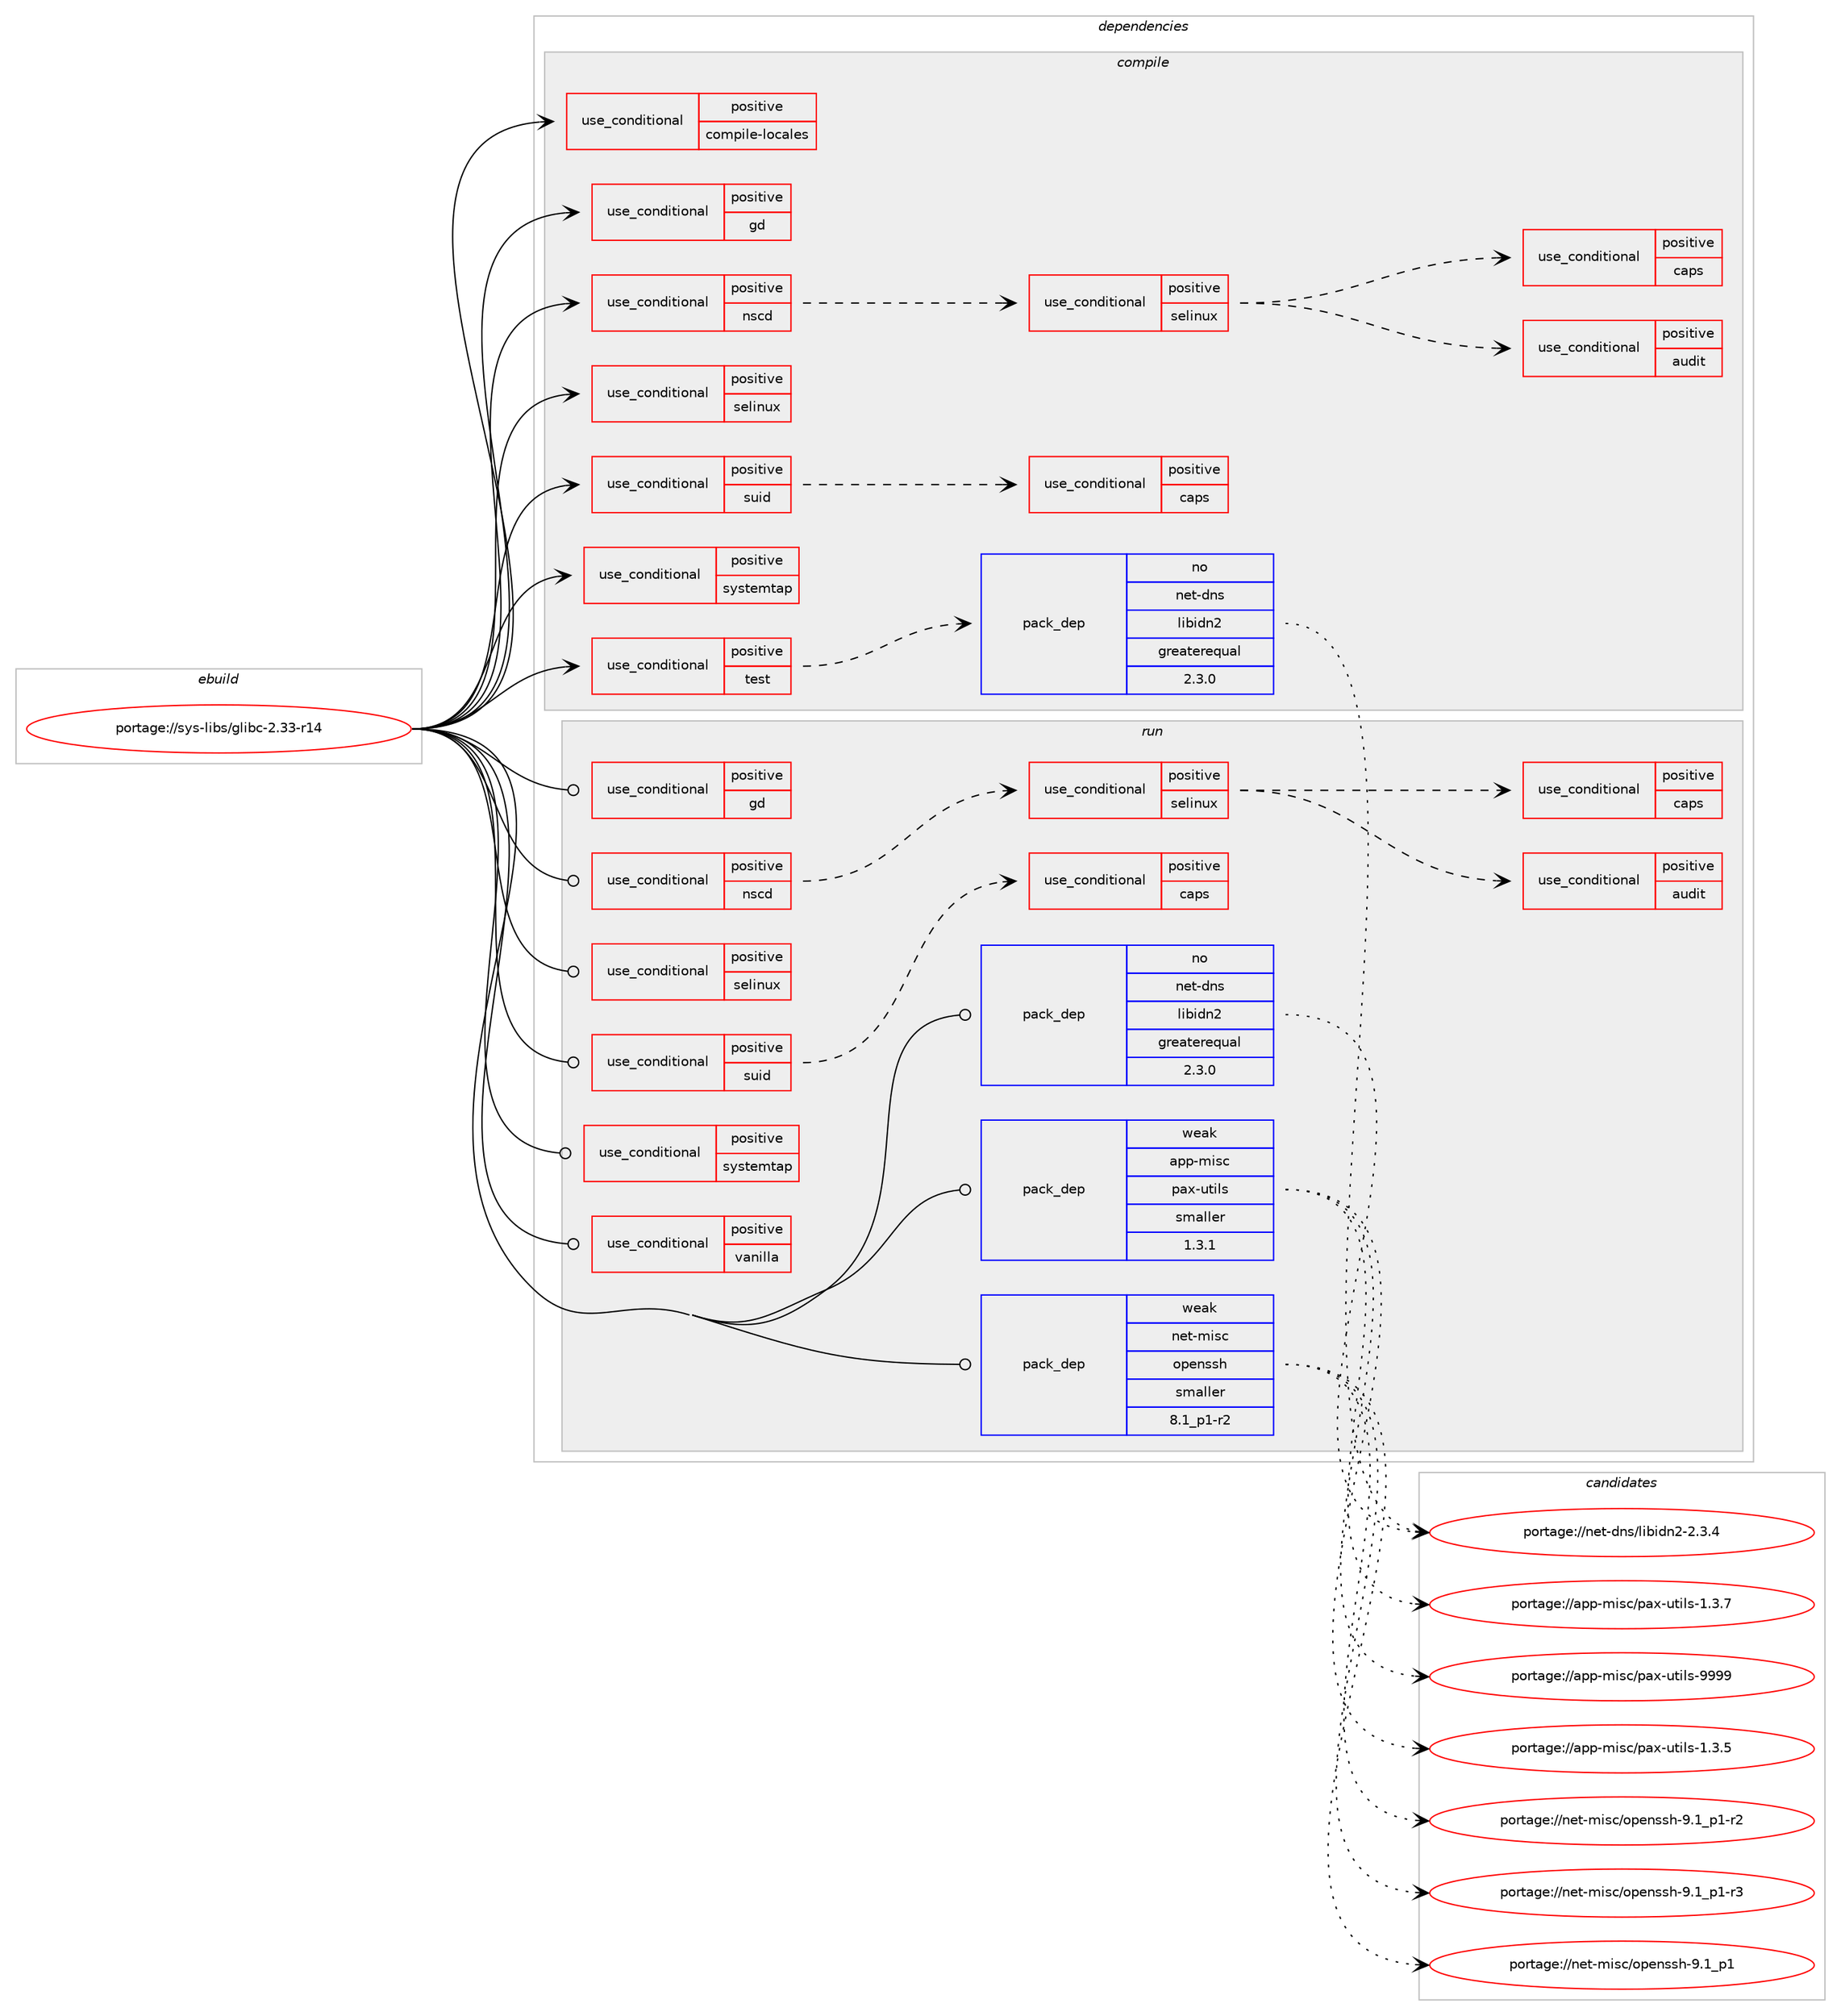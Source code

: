 digraph prolog {

# *************
# Graph options
# *************

newrank=true;
concentrate=true;
compound=true;
graph [rankdir=LR,fontname=Helvetica,fontsize=10,ranksep=1.5];#, ranksep=2.5, nodesep=0.2];
edge  [arrowhead=vee];
node  [fontname=Helvetica,fontsize=10];

# **********
# The ebuild
# **********

subgraph cluster_leftcol {
color=gray;
rank=same;
label=<<i>ebuild</i>>;
id [label="portage://sys-libs/glibc-2.33-r14", color=red, width=4, href="../sys-libs/glibc-2.33-r14.svg"];
}

# ****************
# The dependencies
# ****************

subgraph cluster_midcol {
color=gray;
label=<<i>dependencies</i>>;
subgraph cluster_compile {
fillcolor="#eeeeee";
style=filled;
label=<<i>compile</i>>;
subgraph cond4349 {
dependency6612 [label=<<TABLE BORDER="0" CELLBORDER="1" CELLSPACING="0" CELLPADDING="4"><TR><TD ROWSPAN="3" CELLPADDING="10">use_conditional</TD></TR><TR><TD>positive</TD></TR><TR><TD>compile-locales</TD></TR></TABLE>>, shape=none, color=red];
# *** BEGIN UNKNOWN DEPENDENCY TYPE (TODO) ***
# dependency6612 -> package_dependency(portage://sys-libs/glibc-2.33-r14,install,no,app-arch,gzip,none,[,,],[],[])
# *** END UNKNOWN DEPENDENCY TYPE (TODO) ***

# *** BEGIN UNKNOWN DEPENDENCY TYPE (TODO) ***
# dependency6612 -> package_dependency(portage://sys-libs/glibc-2.33-r14,install,no,sys-apps,grep,none,[,,],[],[])
# *** END UNKNOWN DEPENDENCY TYPE (TODO) ***

# *** BEGIN UNKNOWN DEPENDENCY TYPE (TODO) ***
# dependency6612 -> package_dependency(portage://sys-libs/glibc-2.33-r14,install,no,app-alternatives,awk,none,[,,],[],[])
# *** END UNKNOWN DEPENDENCY TYPE (TODO) ***

}
id:e -> dependency6612:w [weight=20,style="solid",arrowhead="vee"];
subgraph cond4350 {
dependency6613 [label=<<TABLE BORDER="0" CELLBORDER="1" CELLSPACING="0" CELLPADDING="4"><TR><TD ROWSPAN="3" CELLPADDING="10">use_conditional</TD></TR><TR><TD>positive</TD></TR><TR><TD>gd</TD></TR></TABLE>>, shape=none, color=red];
# *** BEGIN UNKNOWN DEPENDENCY TYPE (TODO) ***
# dependency6613 -> package_dependency(portage://sys-libs/glibc-2.33-r14,install,no,media-libs,gd,none,[,,],[slot(2),equal],[])
# *** END UNKNOWN DEPENDENCY TYPE (TODO) ***

}
id:e -> dependency6613:w [weight=20,style="solid",arrowhead="vee"];
subgraph cond4351 {
dependency6614 [label=<<TABLE BORDER="0" CELLBORDER="1" CELLSPACING="0" CELLPADDING="4"><TR><TD ROWSPAN="3" CELLPADDING="10">use_conditional</TD></TR><TR><TD>positive</TD></TR><TR><TD>nscd</TD></TR></TABLE>>, shape=none, color=red];
subgraph cond4352 {
dependency6615 [label=<<TABLE BORDER="0" CELLBORDER="1" CELLSPACING="0" CELLPADDING="4"><TR><TD ROWSPAN="3" CELLPADDING="10">use_conditional</TD></TR><TR><TD>positive</TD></TR><TR><TD>selinux</TD></TR></TABLE>>, shape=none, color=red];
subgraph cond4353 {
dependency6616 [label=<<TABLE BORDER="0" CELLBORDER="1" CELLSPACING="0" CELLPADDING="4"><TR><TD ROWSPAN="3" CELLPADDING="10">use_conditional</TD></TR><TR><TD>positive</TD></TR><TR><TD>audit</TD></TR></TABLE>>, shape=none, color=red];
# *** BEGIN UNKNOWN DEPENDENCY TYPE (TODO) ***
# dependency6616 -> package_dependency(portage://sys-libs/glibc-2.33-r14,install,no,sys-process,audit,none,[,,],[],[])
# *** END UNKNOWN DEPENDENCY TYPE (TODO) ***

}
dependency6615:e -> dependency6616:w [weight=20,style="dashed",arrowhead="vee"];
subgraph cond4354 {
dependency6617 [label=<<TABLE BORDER="0" CELLBORDER="1" CELLSPACING="0" CELLPADDING="4"><TR><TD ROWSPAN="3" CELLPADDING="10">use_conditional</TD></TR><TR><TD>positive</TD></TR><TR><TD>caps</TD></TR></TABLE>>, shape=none, color=red];
# *** BEGIN UNKNOWN DEPENDENCY TYPE (TODO) ***
# dependency6617 -> package_dependency(portage://sys-libs/glibc-2.33-r14,install,no,sys-libs,libcap,none,[,,],[],[])
# *** END UNKNOWN DEPENDENCY TYPE (TODO) ***

}
dependency6615:e -> dependency6617:w [weight=20,style="dashed",arrowhead="vee"];
}
dependency6614:e -> dependency6615:w [weight=20,style="dashed",arrowhead="vee"];
}
id:e -> dependency6614:w [weight=20,style="solid",arrowhead="vee"];
subgraph cond4355 {
dependency6618 [label=<<TABLE BORDER="0" CELLBORDER="1" CELLSPACING="0" CELLPADDING="4"><TR><TD ROWSPAN="3" CELLPADDING="10">use_conditional</TD></TR><TR><TD>positive</TD></TR><TR><TD>selinux</TD></TR></TABLE>>, shape=none, color=red];
# *** BEGIN UNKNOWN DEPENDENCY TYPE (TODO) ***
# dependency6618 -> package_dependency(portage://sys-libs/glibc-2.33-r14,install,no,sys-libs,libselinux,none,[,,],[],[])
# *** END UNKNOWN DEPENDENCY TYPE (TODO) ***

}
id:e -> dependency6618:w [weight=20,style="solid",arrowhead="vee"];
subgraph cond4356 {
dependency6619 [label=<<TABLE BORDER="0" CELLBORDER="1" CELLSPACING="0" CELLPADDING="4"><TR><TD ROWSPAN="3" CELLPADDING="10">use_conditional</TD></TR><TR><TD>positive</TD></TR><TR><TD>suid</TD></TR></TABLE>>, shape=none, color=red];
subgraph cond4357 {
dependency6620 [label=<<TABLE BORDER="0" CELLBORDER="1" CELLSPACING="0" CELLPADDING="4"><TR><TD ROWSPAN="3" CELLPADDING="10">use_conditional</TD></TR><TR><TD>positive</TD></TR><TR><TD>caps</TD></TR></TABLE>>, shape=none, color=red];
# *** BEGIN UNKNOWN DEPENDENCY TYPE (TODO) ***
# dependency6620 -> package_dependency(portage://sys-libs/glibc-2.33-r14,install,no,sys-libs,libcap,none,[,,],[],[])
# *** END UNKNOWN DEPENDENCY TYPE (TODO) ***

}
dependency6619:e -> dependency6620:w [weight=20,style="dashed",arrowhead="vee"];
}
id:e -> dependency6619:w [weight=20,style="solid",arrowhead="vee"];
subgraph cond4358 {
dependency6621 [label=<<TABLE BORDER="0" CELLBORDER="1" CELLSPACING="0" CELLPADDING="4"><TR><TD ROWSPAN="3" CELLPADDING="10">use_conditional</TD></TR><TR><TD>positive</TD></TR><TR><TD>systemtap</TD></TR></TABLE>>, shape=none, color=red];
# *** BEGIN UNKNOWN DEPENDENCY TYPE (TODO) ***
# dependency6621 -> package_dependency(portage://sys-libs/glibc-2.33-r14,install,no,dev-util,systemtap,none,[,,],[],[])
# *** END UNKNOWN DEPENDENCY TYPE (TODO) ***

}
id:e -> dependency6621:w [weight=20,style="solid",arrowhead="vee"];
subgraph cond4359 {
dependency6622 [label=<<TABLE BORDER="0" CELLBORDER="1" CELLSPACING="0" CELLPADDING="4"><TR><TD ROWSPAN="3" CELLPADDING="10">use_conditional</TD></TR><TR><TD>positive</TD></TR><TR><TD>test</TD></TR></TABLE>>, shape=none, color=red];
subgraph pack2203 {
dependency6623 [label=<<TABLE BORDER="0" CELLBORDER="1" CELLSPACING="0" CELLPADDING="4" WIDTH="220"><TR><TD ROWSPAN="6" CELLPADDING="30">pack_dep</TD></TR><TR><TD WIDTH="110">no</TD></TR><TR><TD>net-dns</TD></TR><TR><TD>libidn2</TD></TR><TR><TD>greaterequal</TD></TR><TR><TD>2.3.0</TD></TR></TABLE>>, shape=none, color=blue];
}
dependency6622:e -> dependency6623:w [weight=20,style="dashed",arrowhead="vee"];
}
id:e -> dependency6622:w [weight=20,style="solid",arrowhead="vee"];
# *** BEGIN UNKNOWN DEPENDENCY TYPE (TODO) ***
# id -> package_dependency(portage://sys-libs/glibc-2.33-r14,install,no,virtual,os-headers,none,[,,],[],[])
# *** END UNKNOWN DEPENDENCY TYPE (TODO) ***

}
subgraph cluster_compileandrun {
fillcolor="#eeeeee";
style=filled;
label=<<i>compile and run</i>>;
}
subgraph cluster_run {
fillcolor="#eeeeee";
style=filled;
label=<<i>run</i>>;
subgraph cond4360 {
dependency6624 [label=<<TABLE BORDER="0" CELLBORDER="1" CELLSPACING="0" CELLPADDING="4"><TR><TD ROWSPAN="3" CELLPADDING="10">use_conditional</TD></TR><TR><TD>positive</TD></TR><TR><TD>gd</TD></TR></TABLE>>, shape=none, color=red];
# *** BEGIN UNKNOWN DEPENDENCY TYPE (TODO) ***
# dependency6624 -> package_dependency(portage://sys-libs/glibc-2.33-r14,run,no,media-libs,gd,none,[,,],[slot(2),equal],[])
# *** END UNKNOWN DEPENDENCY TYPE (TODO) ***

}
id:e -> dependency6624:w [weight=20,style="solid",arrowhead="odot"];
subgraph cond4361 {
dependency6625 [label=<<TABLE BORDER="0" CELLBORDER="1" CELLSPACING="0" CELLPADDING="4"><TR><TD ROWSPAN="3" CELLPADDING="10">use_conditional</TD></TR><TR><TD>positive</TD></TR><TR><TD>nscd</TD></TR></TABLE>>, shape=none, color=red];
subgraph cond4362 {
dependency6626 [label=<<TABLE BORDER="0" CELLBORDER="1" CELLSPACING="0" CELLPADDING="4"><TR><TD ROWSPAN="3" CELLPADDING="10">use_conditional</TD></TR><TR><TD>positive</TD></TR><TR><TD>selinux</TD></TR></TABLE>>, shape=none, color=red];
subgraph cond4363 {
dependency6627 [label=<<TABLE BORDER="0" CELLBORDER="1" CELLSPACING="0" CELLPADDING="4"><TR><TD ROWSPAN="3" CELLPADDING="10">use_conditional</TD></TR><TR><TD>positive</TD></TR><TR><TD>audit</TD></TR></TABLE>>, shape=none, color=red];
# *** BEGIN UNKNOWN DEPENDENCY TYPE (TODO) ***
# dependency6627 -> package_dependency(portage://sys-libs/glibc-2.33-r14,run,no,sys-process,audit,none,[,,],[],[])
# *** END UNKNOWN DEPENDENCY TYPE (TODO) ***

}
dependency6626:e -> dependency6627:w [weight=20,style="dashed",arrowhead="vee"];
subgraph cond4364 {
dependency6628 [label=<<TABLE BORDER="0" CELLBORDER="1" CELLSPACING="0" CELLPADDING="4"><TR><TD ROWSPAN="3" CELLPADDING="10">use_conditional</TD></TR><TR><TD>positive</TD></TR><TR><TD>caps</TD></TR></TABLE>>, shape=none, color=red];
# *** BEGIN UNKNOWN DEPENDENCY TYPE (TODO) ***
# dependency6628 -> package_dependency(portage://sys-libs/glibc-2.33-r14,run,no,sys-libs,libcap,none,[,,],[],[])
# *** END UNKNOWN DEPENDENCY TYPE (TODO) ***

}
dependency6626:e -> dependency6628:w [weight=20,style="dashed",arrowhead="vee"];
}
dependency6625:e -> dependency6626:w [weight=20,style="dashed",arrowhead="vee"];
}
id:e -> dependency6625:w [weight=20,style="solid",arrowhead="odot"];
subgraph cond4365 {
dependency6629 [label=<<TABLE BORDER="0" CELLBORDER="1" CELLSPACING="0" CELLPADDING="4"><TR><TD ROWSPAN="3" CELLPADDING="10">use_conditional</TD></TR><TR><TD>positive</TD></TR><TR><TD>selinux</TD></TR></TABLE>>, shape=none, color=red];
# *** BEGIN UNKNOWN DEPENDENCY TYPE (TODO) ***
# dependency6629 -> package_dependency(portage://sys-libs/glibc-2.33-r14,run,no,sys-libs,libselinux,none,[,,],[],[])
# *** END UNKNOWN DEPENDENCY TYPE (TODO) ***

}
id:e -> dependency6629:w [weight=20,style="solid",arrowhead="odot"];
subgraph cond4366 {
dependency6630 [label=<<TABLE BORDER="0" CELLBORDER="1" CELLSPACING="0" CELLPADDING="4"><TR><TD ROWSPAN="3" CELLPADDING="10">use_conditional</TD></TR><TR><TD>positive</TD></TR><TR><TD>suid</TD></TR></TABLE>>, shape=none, color=red];
subgraph cond4367 {
dependency6631 [label=<<TABLE BORDER="0" CELLBORDER="1" CELLSPACING="0" CELLPADDING="4"><TR><TD ROWSPAN="3" CELLPADDING="10">use_conditional</TD></TR><TR><TD>positive</TD></TR><TR><TD>caps</TD></TR></TABLE>>, shape=none, color=red];
# *** BEGIN UNKNOWN DEPENDENCY TYPE (TODO) ***
# dependency6631 -> package_dependency(portage://sys-libs/glibc-2.33-r14,run,no,sys-libs,libcap,none,[,,],[],[])
# *** END UNKNOWN DEPENDENCY TYPE (TODO) ***

}
dependency6630:e -> dependency6631:w [weight=20,style="dashed",arrowhead="vee"];
}
id:e -> dependency6630:w [weight=20,style="solid",arrowhead="odot"];
subgraph cond4368 {
dependency6632 [label=<<TABLE BORDER="0" CELLBORDER="1" CELLSPACING="0" CELLPADDING="4"><TR><TD ROWSPAN="3" CELLPADDING="10">use_conditional</TD></TR><TR><TD>positive</TD></TR><TR><TD>systemtap</TD></TR></TABLE>>, shape=none, color=red];
# *** BEGIN UNKNOWN DEPENDENCY TYPE (TODO) ***
# dependency6632 -> package_dependency(portage://sys-libs/glibc-2.33-r14,run,no,dev-util,systemtap,none,[,,],[],[])
# *** END UNKNOWN DEPENDENCY TYPE (TODO) ***

}
id:e -> dependency6632:w [weight=20,style="solid",arrowhead="odot"];
subgraph cond4369 {
dependency6633 [label=<<TABLE BORDER="0" CELLBORDER="1" CELLSPACING="0" CELLPADDING="4"><TR><TD ROWSPAN="3" CELLPADDING="10">use_conditional</TD></TR><TR><TD>positive</TD></TR><TR><TD>vanilla</TD></TR></TABLE>>, shape=none, color=red];
# *** BEGIN UNKNOWN DEPENDENCY TYPE (TODO) ***
# dependency6633 -> package_dependency(portage://sys-libs/glibc-2.33-r14,run,weak,sys-libs,timezone-data,none,[,,],[],[])
# *** END UNKNOWN DEPENDENCY TYPE (TODO) ***

}
id:e -> dependency6633:w [weight=20,style="solid",arrowhead="odot"];
# *** BEGIN UNKNOWN DEPENDENCY TYPE (TODO) ***
# id -> package_dependency(portage://sys-libs/glibc-2.33-r14,run,no,app-alternatives,awk,none,[,,],[],[])
# *** END UNKNOWN DEPENDENCY TYPE (TODO) ***

# *** BEGIN UNKNOWN DEPENDENCY TYPE (TODO) ***
# id -> package_dependency(portage://sys-libs/glibc-2.33-r14,run,no,app-arch,gzip,none,[,,],[],[])
# *** END UNKNOWN DEPENDENCY TYPE (TODO) ***

subgraph pack2204 {
dependency6634 [label=<<TABLE BORDER="0" CELLBORDER="1" CELLSPACING="0" CELLPADDING="4" WIDTH="220"><TR><TD ROWSPAN="6" CELLPADDING="30">pack_dep</TD></TR><TR><TD WIDTH="110">no</TD></TR><TR><TD>net-dns</TD></TR><TR><TD>libidn2</TD></TR><TR><TD>greaterequal</TD></TR><TR><TD>2.3.0</TD></TR></TABLE>>, shape=none, color=blue];
}
id:e -> dependency6634:w [weight=20,style="solid",arrowhead="odot"];
# *** BEGIN UNKNOWN DEPENDENCY TYPE (TODO) ***
# id -> package_dependency(portage://sys-libs/glibc-2.33-r14,run,no,sys-apps,gentoo-functions,none,[,,],[],[])
# *** END UNKNOWN DEPENDENCY TYPE (TODO) ***

# *** BEGIN UNKNOWN DEPENDENCY TYPE (TODO) ***
# id -> package_dependency(portage://sys-libs/glibc-2.33-r14,run,no,sys-apps,grep,none,[,,],[],[])
# *** END UNKNOWN DEPENDENCY TYPE (TODO) ***

subgraph pack2205 {
dependency6635 [label=<<TABLE BORDER="0" CELLBORDER="1" CELLSPACING="0" CELLPADDING="4" WIDTH="220"><TR><TD ROWSPAN="6" CELLPADDING="30">pack_dep</TD></TR><TR><TD WIDTH="110">weak</TD></TR><TR><TD>app-misc</TD></TR><TR><TD>pax-utils</TD></TR><TR><TD>smaller</TD></TR><TR><TD>1.3.1</TD></TR></TABLE>>, shape=none, color=blue];
}
id:e -> dependency6635:w [weight=20,style="solid",arrowhead="odot"];
subgraph pack2206 {
dependency6636 [label=<<TABLE BORDER="0" CELLBORDER="1" CELLSPACING="0" CELLPADDING="4" WIDTH="220"><TR><TD ROWSPAN="6" CELLPADDING="30">pack_dep</TD></TR><TR><TD WIDTH="110">weak</TD></TR><TR><TD>net-misc</TD></TR><TR><TD>openssh</TD></TR><TR><TD>smaller</TD></TR><TR><TD>8.1_p1-r2</TD></TR></TABLE>>, shape=none, color=blue];
}
id:e -> dependency6636:w [weight=20,style="solid",arrowhead="odot"];
}
}

# **************
# The candidates
# **************

subgraph cluster_choices {
rank=same;
color=gray;
label=<<i>candidates</i>>;

subgraph choice2203 {
color=black;
nodesep=1;
choice11010111645100110115471081059810510011050455046514652 [label="portage://net-dns/libidn2-2.3.4", color=red, width=4,href="../net-dns/libidn2-2.3.4.svg"];
dependency6623:e -> choice11010111645100110115471081059810510011050455046514652:w [style=dotted,weight="100"];
}
subgraph choice2204 {
color=black;
nodesep=1;
choice11010111645100110115471081059810510011050455046514652 [label="portage://net-dns/libidn2-2.3.4", color=red, width=4,href="../net-dns/libidn2-2.3.4.svg"];
dependency6634:e -> choice11010111645100110115471081059810510011050455046514652:w [style=dotted,weight="100"];
}
subgraph choice2205 {
color=black;
nodesep=1;
choice971121124510910511599471129712045117116105108115454946514653 [label="portage://app-misc/pax-utils-1.3.5", color=red, width=4,href="../app-misc/pax-utils-1.3.5.svg"];
choice971121124510910511599471129712045117116105108115454946514655 [label="portage://app-misc/pax-utils-1.3.7", color=red, width=4,href="../app-misc/pax-utils-1.3.7.svg"];
choice9711211245109105115994711297120451171161051081154557575757 [label="portage://app-misc/pax-utils-9999", color=red, width=4,href="../app-misc/pax-utils-9999.svg"];
dependency6635:e -> choice971121124510910511599471129712045117116105108115454946514653:w [style=dotted,weight="100"];
dependency6635:e -> choice971121124510910511599471129712045117116105108115454946514655:w [style=dotted,weight="100"];
dependency6635:e -> choice9711211245109105115994711297120451171161051081154557575757:w [style=dotted,weight="100"];
}
subgraph choice2206 {
color=black;
nodesep=1;
choice110101116451091051159947111112101110115115104455746499511249 [label="portage://net-misc/openssh-9.1_p1", color=red, width=4,href="../net-misc/openssh-9.1_p1.svg"];
choice1101011164510910511599471111121011101151151044557464995112494511450 [label="portage://net-misc/openssh-9.1_p1-r2", color=red, width=4,href="../net-misc/openssh-9.1_p1-r2.svg"];
choice1101011164510910511599471111121011101151151044557464995112494511451 [label="portage://net-misc/openssh-9.1_p1-r3", color=red, width=4,href="../net-misc/openssh-9.1_p1-r3.svg"];
dependency6636:e -> choice110101116451091051159947111112101110115115104455746499511249:w [style=dotted,weight="100"];
dependency6636:e -> choice1101011164510910511599471111121011101151151044557464995112494511450:w [style=dotted,weight="100"];
dependency6636:e -> choice1101011164510910511599471111121011101151151044557464995112494511451:w [style=dotted,weight="100"];
}
}

}
